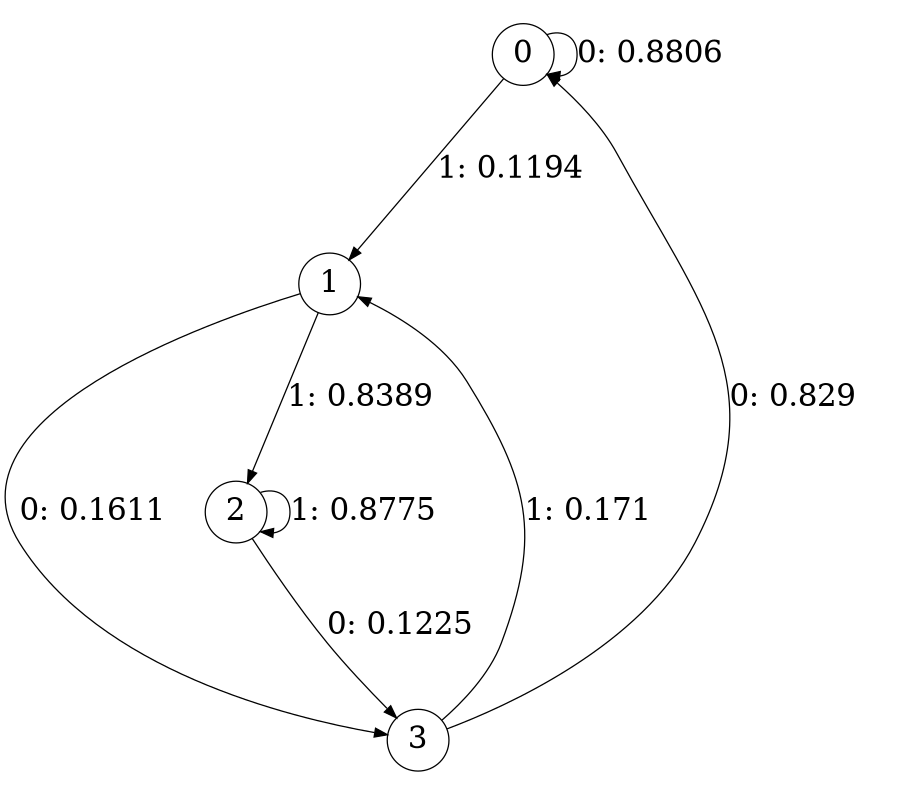 digraph "ch13randomL2" {
size = "6,8.5";
ratio = "fill";
node [shape = circle];
node [fontsize = 24];
edge [fontsize = 24];
0 -> 0 [label = "0: 0.8806   "];
0 -> 1 [label = "1: 0.1194   "];
1 -> 3 [label = "0: 0.1611   "];
1 -> 2 [label = "1: 0.8389   "];
2 -> 3 [label = "0: 0.1225   "];
2 -> 2 [label = "1: 0.8775   "];
3 -> 0 [label = "0: 0.829    "];
3 -> 1 [label = "1: 0.171    "];
}